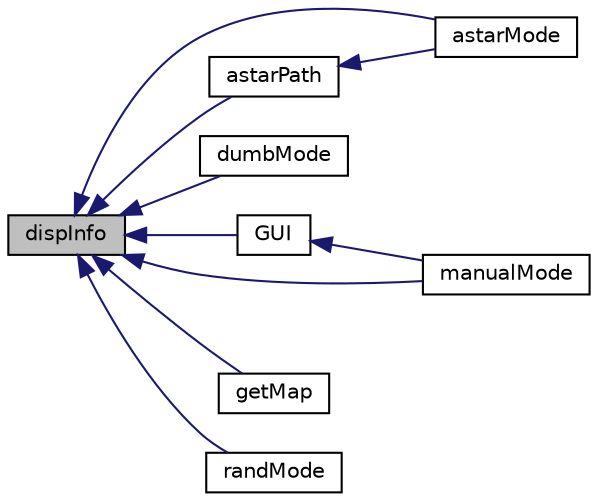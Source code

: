 digraph "dispInfo"
{
  edge [fontname="Helvetica",fontsize="10",labelfontname="Helvetica",labelfontsize="10"];
  node [fontname="Helvetica",fontsize="10",shape=record];
  rankdir="LR";
  Node1 [label="dispInfo",height=0.2,width=0.4,color="black", fillcolor="grey75", style="filled", fontcolor="black"];
  Node1 -> Node2 [dir="back",color="midnightblue",fontsize="10",style="solid",fontname="Helvetica"];
  Node2 [label="astarMode",height=0.2,width=0.4,color="black", fillcolor="white", style="filled",URL="$dd/db2/astar_md_8h.html#a6fcd248ff5643acbb0b4fa966ce3cd0f",tooltip="Generate simple A* behavior. "];
  Node1 -> Node3 [dir="back",color="midnightblue",fontsize="10",style="solid",fontname="Helvetica"];
  Node3 [label="astarPath",height=0.2,width=0.4,color="black", fillcolor="white", style="filled",URL="$dd/db2/astar_md_8h.html#aa2523dcedbd90386c3716a638639d4f2",tooltip="Generate the shortest path to the goal with an A* algo. "];
  Node3 -> Node2 [dir="back",color="midnightblue",fontsize="10",style="solid",fontname="Helvetica"];
  Node1 -> Node4 [dir="back",color="midnightblue",fontsize="10",style="solid",fontname="Helvetica"];
  Node4 [label="dumbMode",height=0.2,width=0.4,color="black", fillcolor="white", style="filled",URL="$dc/d56/dumb_md_8h.html#ac01e15175059d6ee67486c50eb3fd38d",tooltip="Run the mode of the game where our player don&#39;t do anything. "];
  Node1 -> Node5 [dir="back",color="midnightblue",fontsize="10",style="solid",fontname="Helvetica"];
  Node5 [label="GUI",height=0.2,width=0.4,color="black", fillcolor="white", style="filled",URL="$dc/df9/guilib_8h.html#a74faad0e3c55dfd39a5ecd03e9ae60f1",tooltip="Allocate and initialize all the GUI structures. "];
  Node5 -> Node6 [dir="back",color="midnightblue",fontsize="10",style="solid",fontname="Helvetica"];
  Node6 [label="manualMode",height=0.2,width=0.4,color="black", fillcolor="white", style="filled",URL="$db/daf/manual_md_8h.html#a2787f6e5d5bbc9686cb8463dd5b07f4c",tooltip="Run the mode of the game where the player control his moves turn by turn with the console..."];
  Node1 -> Node6 [dir="back",color="midnightblue",fontsize="10",style="solid",fontname="Helvetica"];
  Node1 -> Node7 [dir="back",color="midnightblue",fontsize="10",style="solid",fontname="Helvetica"];
  Node7 [label="getMap",height=0.2,width=0.4,color="black", fillcolor="white", style="filled",URL="$de/d0c/mapping_8h.html#acd86842943223c3da418c5981befabf6",tooltip="Connect to the server and get the labyrinth data. "];
  Node1 -> Node8 [dir="back",color="midnightblue",fontsize="10",style="solid",fontname="Helvetica"];
  Node8 [label="randMode",height=0.2,width=0.4,color="black", fillcolor="white", style="filled",URL="$db/d8c/rand_md_8h.html#af9cf95043c41e37326e0cf07440223c3",tooltip="Run the mode of the game where the player play with random moves (Map rotations and DO_NOTHING includ..."];
}
